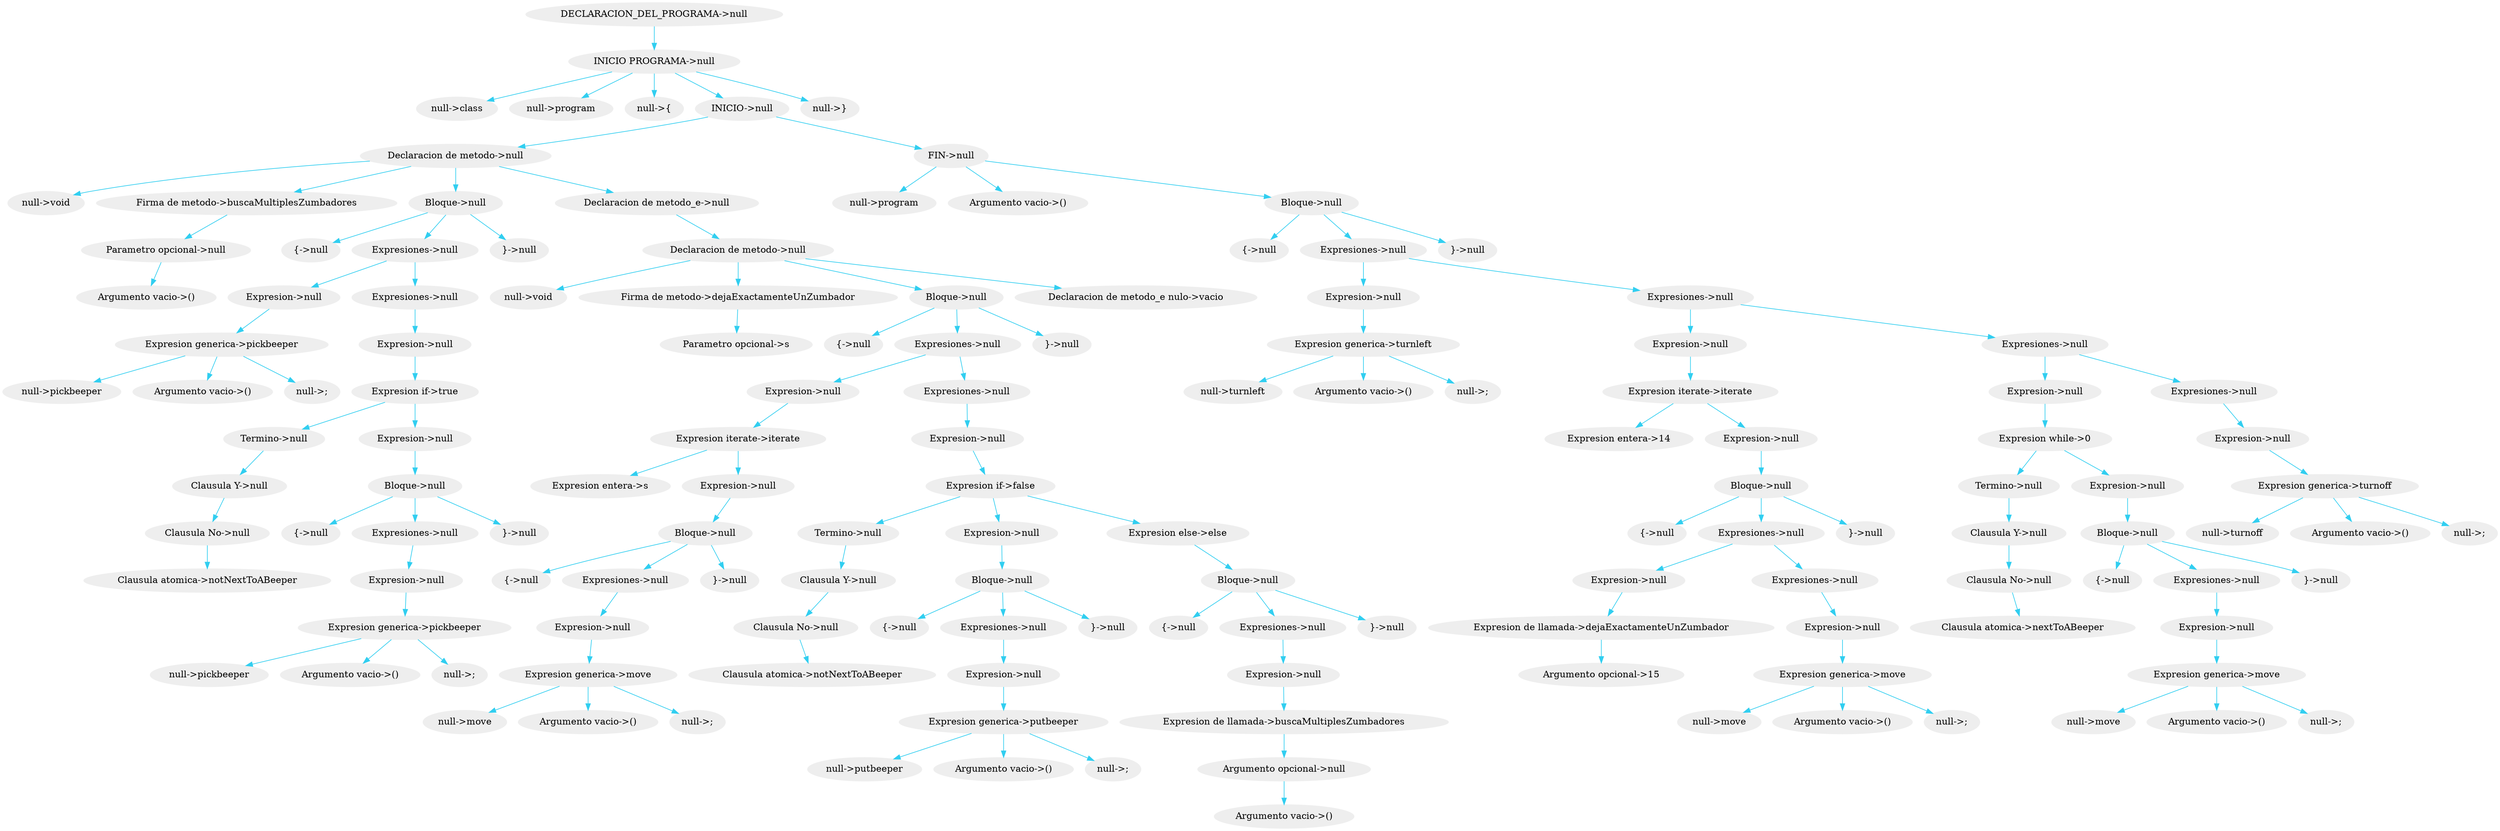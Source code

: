 digraph G {node[shape=oval, style=filled, color="#EEEEEE"]; edge[color="#31CEF0"]; rankdir=UD 

"139" [label="DECLARACION_DEL_PROGRAMA->null"]"138" [label="INICIO PROGRAMA->null"]"139" -> "138""138" [label="INICIO PROGRAMA->null"]"134" [label="null->class"]"138" -> "134""138" [label="INICIO PROGRAMA->null"]"135" [label="null->program"]"138" -> "135""138" [label="INICIO PROGRAMA->null"]"136" [label="null->{"]"138" -> "136""138" [label="INICIO PROGRAMA->null"]"133" [label="INICIO->null"]"138" -> "133""133" [label="INICIO->null"]"79" [label="Declaracion de metodo->null"]"133" -> "79""79" [label="Declaracion de metodo->null"]"78" [label="null->void"]"79" -> "78""79" [label="Declaracion de metodo->null"]"2" [label="Firma de metodo->buscaMultiplesZumbadores"]"79" -> "2""2" [label="Firma de metodo->buscaMultiplesZumbadores"]"1" [label="Parametro opcional->null"]"2" -> "1""1" [label="Parametro opcional->null"]"0" [label="Argumento vacio->()"]"1" -> "0""79" [label="Declaracion de metodo->null"]"28" [label="Bloque->null"]"79" -> "28""28" [label="Bloque->null"]"26" [label="{->null"]"28" -> "26""28" [label="Bloque->null"]"25" [label="Expresiones->null"]"28" -> "25""25" [label="Expresiones->null"]"7" [label="Expresion->null"]"25" -> "7""7" [label="Expresion->null"]"6" [label="Expresion generica->pickbeeper"]"7" -> "6""6" [label="Expresion generica->pickbeeper"]"4" [label="null->pickbeeper"]"6" -> "4""6" [label="Expresion generica->pickbeeper"]"3" [label="Argumento vacio->()"]"6" -> "3""6" [label="Expresion generica->pickbeeper"]"5" [label="null->;"]"6" -> "5""25" [label="Expresiones->null"]"24" [label="Expresiones->null"]"25" -> "24""24" [label="Expresiones->null"]"23" [label="Expresion->null"]"24" -> "23""23" [label="Expresion->null"]"22" [label="Expresion if->true"]"23" -> "22""22" [label="Expresion if->true"]"11" [label="Termino->null"]"22" -> "11""11" [label="Termino->null"]"10" [label="Clausula Y->null"]"11" -> "10""10" [label="Clausula Y->null"]"9" [label="Clausula No->null"]"10" -> "9""9" [label="Clausula No->null"]"8" [label="Clausula atomica->notNextToABeeper"]"9" -> "8""22" [label="Expresion if->true"]"21" [label="Expresion->null"]"22" -> "21""21" [label="Expresion->null"]"20" [label="Bloque->null"]"21" -> "20""20" [label="Bloque->null"]"18" [label="{->null"]"20" -> "18""20" [label="Bloque->null"]"17" [label="Expresiones->null"]"20" -> "17""17" [label="Expresiones->null"]"16" [label="Expresion->null"]"17" -> "16""16" [label="Expresion->null"]"15" [label="Expresion generica->pickbeeper"]"16" -> "15""15" [label="Expresion generica->pickbeeper"]"13" [label="null->pickbeeper"]"15" -> "13""15" [label="Expresion generica->pickbeeper"]"12" [label="Argumento vacio->()"]"15" -> "12""15" [label="Expresion generica->pickbeeper"]"14" [label="null->;"]"15" -> "14""20" [label="Bloque->null"]"19" [label="}->null"]"20" -> "19""28" [label="Bloque->null"]"27" [label="}->null"]"28" -> "27""79" [label="Declaracion de metodo->null"]"77" [label="Declaracion de metodo_e->null"]"79" -> "77""77" [label="Declaracion de metodo_e->null"]"76" [label="Declaracion de metodo->null"]"77" -> "76""76" [label="Declaracion de metodo->null"]"75" [label="null->void"]"76" -> "75""76" [label="Declaracion de metodo->null"]"30" [label="Firma de metodo->dejaExactamenteUnZumbador"]"76" -> "30""30" [label="Firma de metodo->dejaExactamenteUnZumbador"]"29" [label="Parametro opcional->s"]"30" -> "29""76" [label="Declaracion de metodo->null"]"73" [label="Bloque->null"]"76" -> "73""73" [label="Bloque->null"]"71" [label="{->null"]"73" -> "71""73" [label="Bloque->null"]"70" [label="Expresiones->null"]"73" -> "70""70" [label="Expresiones->null"]"43" [label="Expresion->null"]"70" -> "43""43" [label="Expresion->null"]"42" [label="Expresion iterate->iterate"]"43" -> "42""42" [label="Expresion iterate->iterate"]"31" [label="Expresion entera->s"]"42" -> "31""42" [label="Expresion iterate->iterate"]"41" [label="Expresion->null"]"42" -> "41""41" [label="Expresion->null"]"40" [label="Bloque->null"]"41" -> "40""40" [label="Bloque->null"]"38" [label="{->null"]"40" -> "38""40" [label="Bloque->null"]"37" [label="Expresiones->null"]"40" -> "37""37" [label="Expresiones->null"]"36" [label="Expresion->null"]"37" -> "36""36" [label="Expresion->null"]"35" [label="Expresion generica->move"]"36" -> "35""35" [label="Expresion generica->move"]"33" [label="null->move"]"35" -> "33""35" [label="Expresion generica->move"]"32" [label="Argumento vacio->()"]"35" -> "32""35" [label="Expresion generica->move"]"34" [label="null->;"]"35" -> "34""40" [label="Bloque->null"]"39" [label="}->null"]"40" -> "39""70" [label="Expresiones->null"]"69" [label="Expresiones->null"]"70" -> "69""69" [label="Expresiones->null"]"68" [label="Expresion->null"]"69" -> "68""68" [label="Expresion->null"]"67" [label="Expresion if->false"]"68" -> "67""67" [label="Expresion if->false"]"47" [label="Termino->null"]"67" -> "47""47" [label="Termino->null"]"46" [label="Clausula Y->null"]"47" -> "46""46" [label="Clausula Y->null"]"45" [label="Clausula No->null"]"46" -> "45""45" [label="Clausula No->null"]"44" [label="Clausula atomica->notNextToABeeper"]"45" -> "44""67" [label="Expresion if->false"]"57" [label="Expresion->null"]"67" -> "57""57" [label="Expresion->null"]"56" [label="Bloque->null"]"57" -> "56""56" [label="Bloque->null"]"54" [label="{->null"]"56" -> "54""56" [label="Bloque->null"]"53" [label="Expresiones->null"]"56" -> "53""53" [label="Expresiones->null"]"52" [label="Expresion->null"]"53" -> "52""52" [label="Expresion->null"]"51" [label="Expresion generica->putbeeper"]"52" -> "51""51" [label="Expresion generica->putbeeper"]"49" [label="null->putbeeper"]"51" -> "49""51" [label="Expresion generica->putbeeper"]"48" [label="Argumento vacio->()"]"51" -> "48""51" [label="Expresion generica->putbeeper"]"50" [label="null->;"]"51" -> "50""56" [label="Bloque->null"]"55" [label="}->null"]"56" -> "55""67" [label="Expresion if->false"]"66" [label="Expresion else->else"]"67" -> "66""66" [label="Expresion else->else"]"65" [label="Bloque->null"]"66" -> "65""65" [label="Bloque->null"]"63" [label="{->null"]"65" -> "63""65" [label="Bloque->null"]"62" [label="Expresiones->null"]"65" -> "62""62" [label="Expresiones->null"]"61" [label="Expresion->null"]"62" -> "61""61" [label="Expresion->null"]"60" [label="Expresion de llamada->buscaMultiplesZumbadores"]"61" -> "60""60" [label="Expresion de llamada->buscaMultiplesZumbadores"]"59" [label="Argumento opcional->null"]"60" -> "59""59" [label="Argumento opcional->null"]"58" [label="Argumento vacio->()"]"59" -> "58""65" [label="Bloque->null"]"64" [label="}->null"]"65" -> "64""73" [label="Bloque->null"]"72" [label="}->null"]"73" -> "72""76" [label="Declaracion de metodo->null"]"74" [label="Declaracion de metodo_e nulo->vacio"]"76" -> "74""133" [label="INICIO->null"]"132" [label="FIN->null"]"133" -> "132""132" [label="FIN->null"]"131" [label="null->program"]"132" -> "131""132" [label="FIN->null"]"80" [label="Argumento vacio->()"]"132" -> "80""132" [label="FIN->null"]"130" [label="Bloque->null"]"132" -> "130""130" [label="Bloque->null"]"128" [label="{->null"]"130" -> "128""130" [label="Bloque->null"]"127" [label="Expresiones->null"]"130" -> "127""127" [label="Expresiones->null"]"85" [label="Expresion->null"]"127" -> "85""85" [label="Expresion->null"]"84" [label="Expresion generica->turnleft"]"85" -> "84""84" [label="Expresion generica->turnleft"]"82" [label="null->turnleft"]"84" -> "82""84" [label="Expresion generica->turnleft"]"81" [label="Argumento vacio->()"]"84" -> "81""84" [label="Expresion generica->turnleft"]"83" [label="null->;"]"84" -> "83""127" [label="Expresiones->null"]"126" [label="Expresiones->null"]"127" -> "126""126" [label="Expresiones->null"]"102" [label="Expresion->null"]"126" -> "102""102" [label="Expresion->null"]"101" [label="Expresion iterate->iterate"]"102" -> "101""101" [label="Expresion iterate->iterate"]"86" [label="Expresion entera->14"]"101" -> "86""101" [label="Expresion iterate->iterate"]"100" [label="Expresion->null"]"101" -> "100""100" [label="Expresion->null"]"99" [label="Bloque->null"]"100" -> "99""99" [label="Bloque->null"]"97" [label="{->null"]"99" -> "97""99" [label="Bloque->null"]"96" [label="Expresiones->null"]"99" -> "96""96" [label="Expresiones->null"]"89" [label="Expresion->null"]"96" -> "89""89" [label="Expresion->null"]"88" [label="Expresion de llamada->dejaExactamenteUnZumbador"]"89" -> "88""88" [label="Expresion de llamada->dejaExactamenteUnZumbador"]"87" [label="Argumento opcional->15"]"88" -> "87""96" [label="Expresiones->null"]"95" [label="Expresiones->null"]"96" -> "95""95" [label="Expresiones->null"]"94" [label="Expresion->null"]"95" -> "94""94" [label="Expresion->null"]"93" [label="Expresion generica->move"]"94" -> "93""93" [label="Expresion generica->move"]"91" [label="null->move"]"93" -> "91""93" [label="Expresion generica->move"]"90" [label="Argumento vacio->()"]"93" -> "90""93" [label="Expresion generica->move"]"92" [label="null->;"]"93" -> "92""99" [label="Bloque->null"]"98" [label="}->null"]"99" -> "98""126" [label="Expresiones->null"]"125" [label="Expresiones->null"]"126" -> "125""125" [label="Expresiones->null"]"118" [label="Expresion->null"]"125" -> "118""118" [label="Expresion->null"]"117" [label="Expresion while->0"]"118" -> "117""117" [label="Expresion while->0"]"106" [label="Termino->null"]"117" -> "106""106" [label="Termino->null"]"105" [label="Clausula Y->null"]"106" -> "105""105" [label="Clausula Y->null"]"104" [label="Clausula No->null"]"105" -> "104""104" [label="Clausula No->null"]"103" [label="Clausula atomica->nextToABeeper"]"104" -> "103""117" [label="Expresion while->0"]"116" [label="Expresion->null"]"117" -> "116""116" [label="Expresion->null"]"115" [label="Bloque->null"]"116" -> "115""115" [label="Bloque->null"]"113" [label="{->null"]"115" -> "113""115" [label="Bloque->null"]"112" [label="Expresiones->null"]"115" -> "112""112" [label="Expresiones->null"]"111" [label="Expresion->null"]"112" -> "111""111" [label="Expresion->null"]"110" [label="Expresion generica->move"]"111" -> "110""110" [label="Expresion generica->move"]"108" [label="null->move"]"110" -> "108""110" [label="Expresion generica->move"]"107" [label="Argumento vacio->()"]"110" -> "107""110" [label="Expresion generica->move"]"109" [label="null->;"]"110" -> "109""115" [label="Bloque->null"]"114" [label="}->null"]"115" -> "114""125" [label="Expresiones->null"]"124" [label="Expresiones->null"]"125" -> "124""124" [label="Expresiones->null"]"123" [label="Expresion->null"]"124" -> "123""123" [label="Expresion->null"]"122" [label="Expresion generica->turnoff"]"123" -> "122""122" [label="Expresion generica->turnoff"]"120" [label="null->turnoff"]"122" -> "120""122" [label="Expresion generica->turnoff"]"119" [label="Argumento vacio->()"]"122" -> "119""122" [label="Expresion generica->turnoff"]"121" [label="null->;"]"122" -> "121""130" [label="Bloque->null"]"129" [label="}->null"]"130" -> "129""138" [label="INICIO PROGRAMA->null"]"137" [label="null->}"]"138" -> "137"

}
